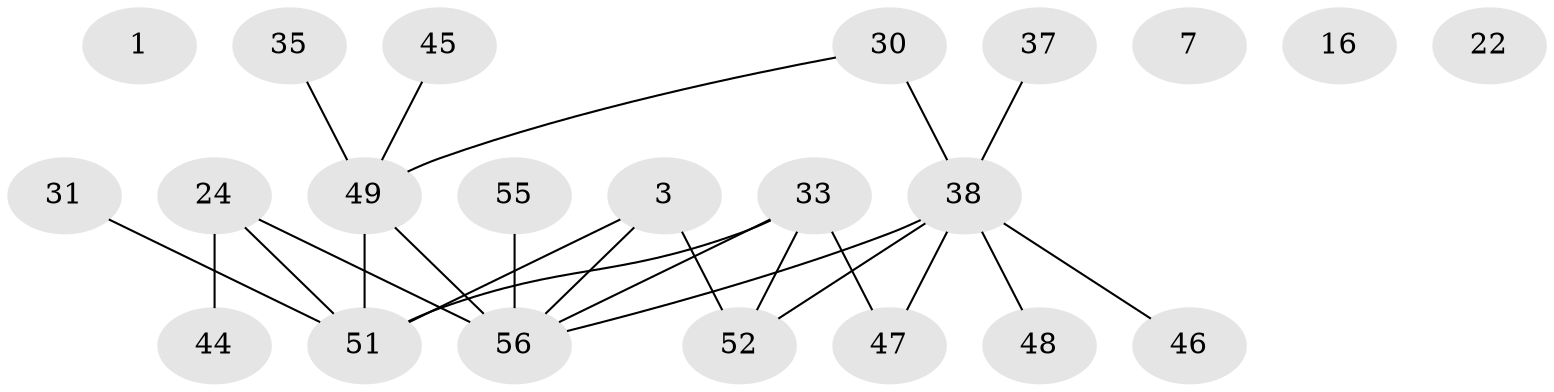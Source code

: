 // original degree distribution, {0: 0.07142857142857142, 2: 0.25, 4: 0.16071428571428573, 1: 0.23214285714285715, 3: 0.19642857142857142, 5: 0.05357142857142857, 7: 0.017857142857142856, 6: 0.017857142857142856}
// Generated by graph-tools (version 1.1) at 2025/42/03/04/25 21:42:59]
// undirected, 22 vertices, 24 edges
graph export_dot {
graph [start="1"]
  node [color=gray90,style=filled];
  1;
  3;
  7;
  16;
  22;
  24;
  30 [super="+9"];
  31 [super="+18"];
  33 [super="+25"];
  35;
  37;
  38 [super="+28+34"];
  44;
  45;
  46;
  47 [super="+39"];
  48;
  49 [super="+27+41"];
  51 [super="+26"];
  52 [super="+42+43"];
  55;
  56 [super="+32+53+54"];
  3 -- 52;
  3 -- 56;
  3 -- 51 [weight=2];
  24 -- 44;
  24 -- 56 [weight=2];
  24 -- 51 [weight=2];
  30 -- 38 [weight=2];
  30 -- 49;
  31 -- 51;
  33 -- 47 [weight=2];
  33 -- 52;
  33 -- 56;
  33 -- 51;
  35 -- 49;
  37 -- 38;
  38 -- 47 [weight=2];
  38 -- 46;
  38 -- 48;
  38 -- 52 [weight=2];
  38 -- 56 [weight=2];
  45 -- 49;
  49 -- 56 [weight=3];
  49 -- 51 [weight=2];
  55 -- 56;
}
